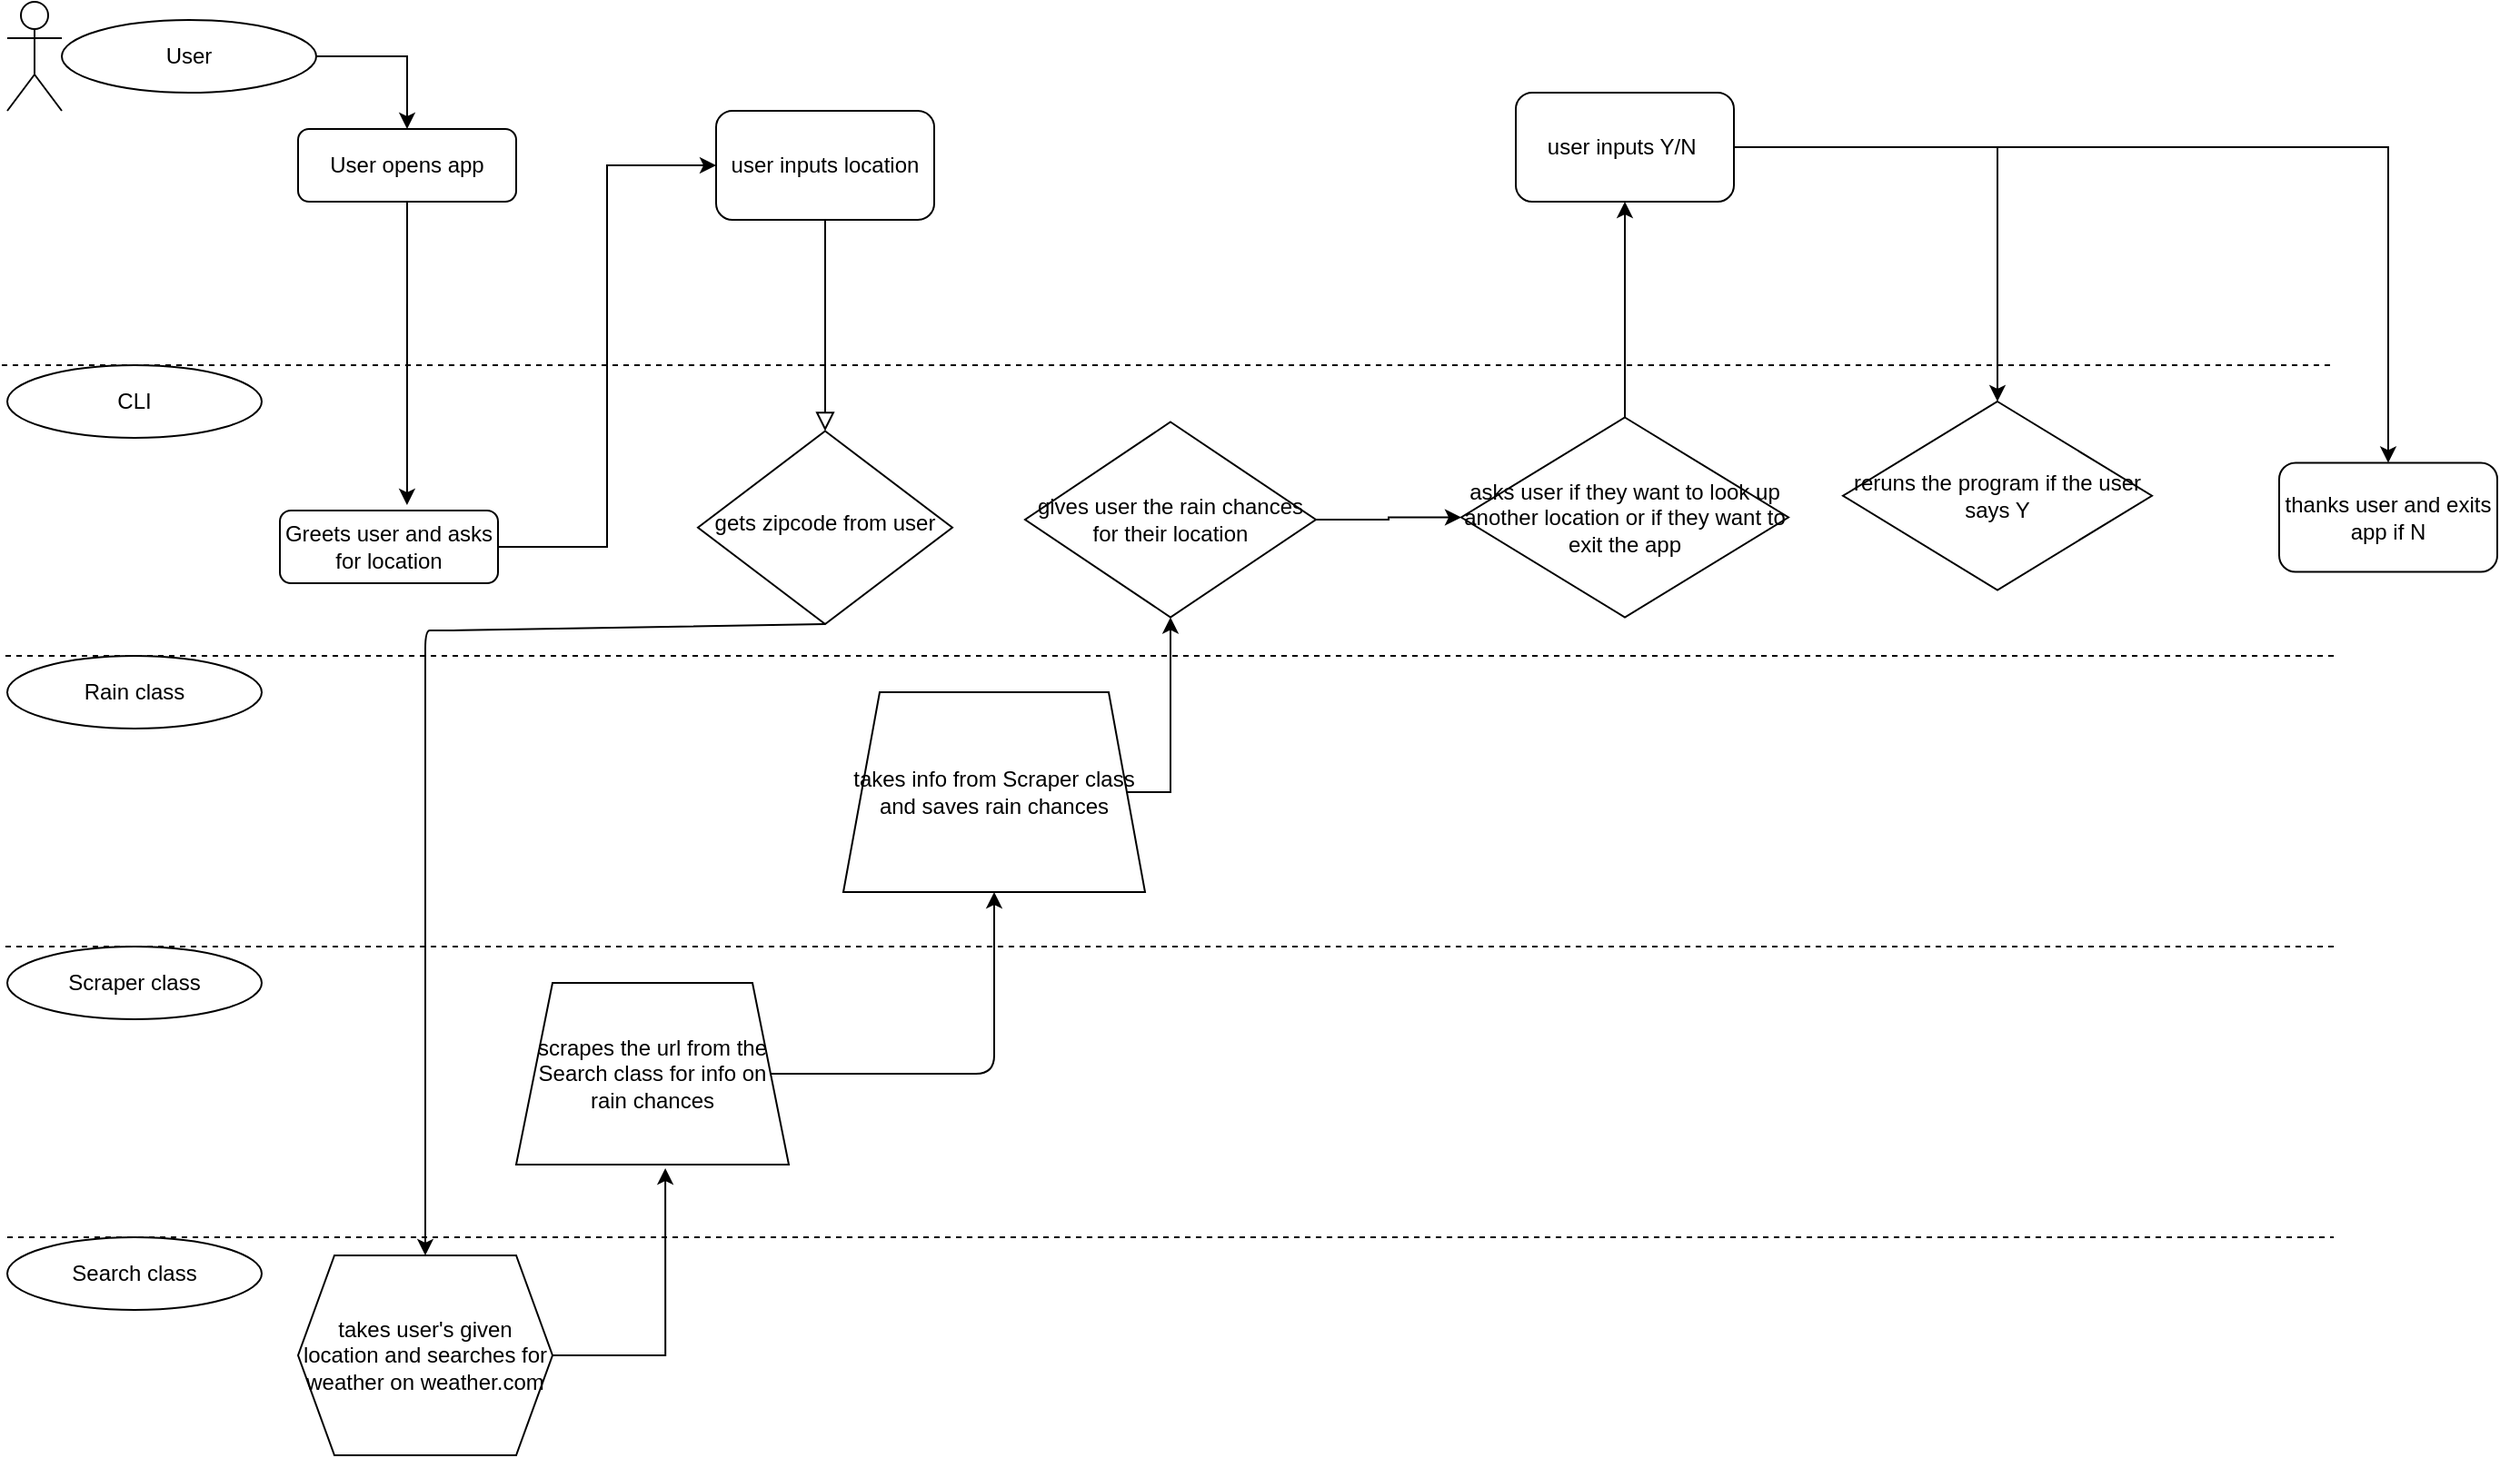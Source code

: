 <mxfile version="14.9.8" type="github">
  <diagram id="C5RBs43oDa-KdzZeNtuy" name="Page-1">
    <mxGraphModel dx="2249" dy="762" grid="1" gridSize="10" guides="1" tooltips="1" connect="1" arrows="1" fold="1" page="1" pageScale="1" pageWidth="827" pageHeight="1169" math="0" shadow="0">
      <root>
        <mxCell id="WIyWlLk6GJQsqaUBKTNV-0" />
        <mxCell id="WIyWlLk6GJQsqaUBKTNV-1" parent="WIyWlLk6GJQsqaUBKTNV-0" />
        <mxCell id="WIyWlLk6GJQsqaUBKTNV-2" value="" style="rounded=0;html=1;jettySize=auto;orthogonalLoop=1;fontSize=11;endArrow=block;endFill=0;endSize=8;strokeWidth=1;shadow=0;labelBackgroundColor=none;edgeStyle=orthogonalEdgeStyle;exitX=0.5;exitY=1;exitDx=0;exitDy=0;" parent="WIyWlLk6GJQsqaUBKTNV-1" source="kPMzsbJADHHdvd4n1n2J-37" target="WIyWlLk6GJQsqaUBKTNV-6" edge="1">
          <mxGeometry relative="1" as="geometry" />
        </mxCell>
        <mxCell id="kPMzsbJADHHdvd4n1n2J-38" style="edgeStyle=orthogonalEdgeStyle;rounded=0;orthogonalLoop=1;jettySize=auto;html=1;entryX=0;entryY=0.5;entryDx=0;entryDy=0;" parent="WIyWlLk6GJQsqaUBKTNV-1" source="WIyWlLk6GJQsqaUBKTNV-3" target="kPMzsbJADHHdvd4n1n2J-37" edge="1">
          <mxGeometry relative="1" as="geometry">
            <mxPoint x="300" y="140" as="targetPoint" />
            <Array as="points">
              <mxPoint x="330" y="300" />
              <mxPoint x="330" y="90" />
            </Array>
          </mxGeometry>
        </mxCell>
        <mxCell id="WIyWlLk6GJQsqaUBKTNV-3" value="Greets user and asks for location" style="rounded=1;whiteSpace=wrap;html=1;fontSize=12;glass=0;strokeWidth=1;shadow=0;" parent="WIyWlLk6GJQsqaUBKTNV-1" vertex="1">
          <mxGeometry x="150" y="280" width="120" height="40" as="geometry" />
        </mxCell>
        <mxCell id="WIyWlLk6GJQsqaUBKTNV-6" value="gets zipcode from user" style="rhombus;whiteSpace=wrap;html=1;shadow=0;fontFamily=Helvetica;fontSize=12;align=center;strokeWidth=1;spacing=6;spacingTop=-4;" parent="WIyWlLk6GJQsqaUBKTNV-1" vertex="1">
          <mxGeometry x="380" y="236.25" width="140" height="106.25" as="geometry" />
        </mxCell>
        <mxCell id="kPMzsbJADHHdvd4n1n2J-26" style="edgeStyle=orthogonalEdgeStyle;rounded=0;orthogonalLoop=1;jettySize=auto;html=1;exitX=0.5;exitY=1;exitDx=0;exitDy=0;entryX=0.583;entryY=-0.075;entryDx=0;entryDy=0;entryPerimeter=0;" parent="WIyWlLk6GJQsqaUBKTNV-1" source="WIyWlLk6GJQsqaUBKTNV-7" target="WIyWlLk6GJQsqaUBKTNV-3" edge="1">
          <mxGeometry relative="1" as="geometry" />
        </mxCell>
        <mxCell id="WIyWlLk6GJQsqaUBKTNV-7" value="User opens app" style="rounded=1;whiteSpace=wrap;html=1;fontSize=12;glass=0;strokeWidth=1;shadow=0;" parent="WIyWlLk6GJQsqaUBKTNV-1" vertex="1">
          <mxGeometry x="160" y="70" width="120" height="40" as="geometry" />
        </mxCell>
        <mxCell id="kPMzsbJADHHdvd4n1n2J-16" value="" style="endArrow=none;dashed=1;html=1;" parent="WIyWlLk6GJQsqaUBKTNV-1" edge="1">
          <mxGeometry width="50" height="50" relative="1" as="geometry">
            <mxPoint x="-3" y="200" as="sourcePoint" />
            <mxPoint x="1280" y="200" as="targetPoint" />
          </mxGeometry>
        </mxCell>
        <mxCell id="kPMzsbJADHHdvd4n1n2J-17" value="" style="endArrow=none;dashed=1;html=1;" parent="WIyWlLk6GJQsqaUBKTNV-1" edge="1">
          <mxGeometry width="50" height="50" relative="1" as="geometry">
            <mxPoint x="-1" y="360" as="sourcePoint" />
            <mxPoint x="1280" y="360" as="targetPoint" />
          </mxGeometry>
        </mxCell>
        <mxCell id="kPMzsbJADHHdvd4n1n2J-18" value="" style="endArrow=none;dashed=1;html=1;" parent="WIyWlLk6GJQsqaUBKTNV-1" edge="1">
          <mxGeometry width="50" height="50" relative="1" as="geometry">
            <mxPoint x="-1" y="520" as="sourcePoint" />
            <mxPoint x="1280" y="520" as="targetPoint" />
          </mxGeometry>
        </mxCell>
        <mxCell id="kPMzsbJADHHdvd4n1n2J-19" value="" style="endArrow=none;dashed=1;html=1;" parent="WIyWlLk6GJQsqaUBKTNV-1" edge="1">
          <mxGeometry width="50" height="50" relative="1" as="geometry">
            <mxPoint y="680" as="sourcePoint" />
            <mxPoint x="1280" y="680" as="targetPoint" />
          </mxGeometry>
        </mxCell>
        <mxCell id="kPMzsbJADHHdvd4n1n2J-20" value="" style="shape=umlActor;verticalLabelPosition=bottom;verticalAlign=top;html=1;outlineConnect=0;" parent="WIyWlLk6GJQsqaUBKTNV-1" vertex="1">
          <mxGeometry width="30" height="60" as="geometry" />
        </mxCell>
        <mxCell id="-P88Qa4ZMXD2wuHf7nYO-1" style="edgeStyle=orthogonalEdgeStyle;rounded=0;orthogonalLoop=1;jettySize=auto;html=1;exitX=1;exitY=0.5;exitDx=0;exitDy=0;entryX=0.5;entryY=0;entryDx=0;entryDy=0;" edge="1" parent="WIyWlLk6GJQsqaUBKTNV-1" source="kPMzsbJADHHdvd4n1n2J-21" target="WIyWlLk6GJQsqaUBKTNV-7">
          <mxGeometry relative="1" as="geometry" />
        </mxCell>
        <mxCell id="kPMzsbJADHHdvd4n1n2J-21" value="User" style="ellipse;whiteSpace=wrap;html=1;" parent="WIyWlLk6GJQsqaUBKTNV-1" vertex="1">
          <mxGeometry x="30" y="10" width="140" height="40" as="geometry" />
        </mxCell>
        <mxCell id="kPMzsbJADHHdvd4n1n2J-22" value="CLI" style="ellipse;whiteSpace=wrap;html=1;" parent="WIyWlLk6GJQsqaUBKTNV-1" vertex="1">
          <mxGeometry y="200" width="140" height="40" as="geometry" />
        </mxCell>
        <mxCell id="kPMzsbJADHHdvd4n1n2J-23" value="Rain class" style="ellipse;whiteSpace=wrap;html=1;" parent="WIyWlLk6GJQsqaUBKTNV-1" vertex="1">
          <mxGeometry y="360" width="140" height="40" as="geometry" />
        </mxCell>
        <mxCell id="kPMzsbJADHHdvd4n1n2J-24" value="Scraper class" style="ellipse;whiteSpace=wrap;html=1;" parent="WIyWlLk6GJQsqaUBKTNV-1" vertex="1">
          <mxGeometry y="520" width="140" height="40" as="geometry" />
        </mxCell>
        <mxCell id="kPMzsbJADHHdvd4n1n2J-33" style="edgeStyle=orthogonalEdgeStyle;rounded=0;orthogonalLoop=1;jettySize=auto;html=1;exitX=1;exitY=0.5;exitDx=0;exitDy=0;entryX=0.547;entryY=1.02;entryDx=0;entryDy=0;entryPerimeter=0;" parent="WIyWlLk6GJQsqaUBKTNV-1" source="kPMzsbJADHHdvd4n1n2J-27" target="kPMzsbJADHHdvd4n1n2J-31" edge="1">
          <mxGeometry relative="1" as="geometry" />
        </mxCell>
        <mxCell id="kPMzsbJADHHdvd4n1n2J-27" value="takes user&#39;s given location and searches for weather on weather.com" style="shape=hexagon;perimeter=hexagonPerimeter2;whiteSpace=wrap;html=1;fixedSize=1;" parent="WIyWlLk6GJQsqaUBKTNV-1" vertex="1">
          <mxGeometry x="160" y="690" width="140" height="110" as="geometry" />
        </mxCell>
        <mxCell id="kPMzsbJADHHdvd4n1n2J-28" value="" style="endArrow=classic;html=1;exitX=0.5;exitY=1;exitDx=0;exitDy=0;entryX=0.5;entryY=0;entryDx=0;entryDy=0;" parent="WIyWlLk6GJQsqaUBKTNV-1" source="WIyWlLk6GJQsqaUBKTNV-6" target="kPMzsbJADHHdvd4n1n2J-27" edge="1">
          <mxGeometry width="50" height="50" relative="1" as="geometry">
            <mxPoint x="390" y="410" as="sourcePoint" />
            <mxPoint x="440" y="360" as="targetPoint" />
            <Array as="points">
              <mxPoint x="240" y="346" />
              <mxPoint x="230" y="346" />
            </Array>
          </mxGeometry>
        </mxCell>
        <mxCell id="kPMzsbJADHHdvd4n1n2J-29" value="Search class" style="ellipse;whiteSpace=wrap;html=1;" parent="WIyWlLk6GJQsqaUBKTNV-1" vertex="1">
          <mxGeometry y="680" width="140" height="40" as="geometry" />
        </mxCell>
        <mxCell id="kPMzsbJADHHdvd4n1n2J-41" style="edgeStyle=orthogonalEdgeStyle;rounded=0;orthogonalLoop=1;jettySize=auto;html=1;entryX=0.5;entryY=1;entryDx=0;entryDy=0;" parent="WIyWlLk6GJQsqaUBKTNV-1" source="kPMzsbJADHHdvd4n1n2J-30" target="kPMzsbJADHHdvd4n1n2J-40" edge="1">
          <mxGeometry relative="1" as="geometry">
            <Array as="points">
              <mxPoint x="640" y="435" />
            </Array>
          </mxGeometry>
        </mxCell>
        <mxCell id="kPMzsbJADHHdvd4n1n2J-30" value="takes info from Scraper class and saves rain chances" style="shape=trapezoid;perimeter=trapezoidPerimeter;whiteSpace=wrap;html=1;fixedSize=1;" parent="WIyWlLk6GJQsqaUBKTNV-1" vertex="1">
          <mxGeometry x="460" y="380" width="166" height="110" as="geometry" />
        </mxCell>
        <mxCell id="kPMzsbJADHHdvd4n1n2J-31" value="scrapes the url from the Search class for info on rain chances" style="shape=trapezoid;perimeter=trapezoidPerimeter;whiteSpace=wrap;html=1;fixedSize=1;" parent="WIyWlLk6GJQsqaUBKTNV-1" vertex="1">
          <mxGeometry x="280" y="540" width="150" height="100" as="geometry" />
        </mxCell>
        <mxCell id="kPMzsbJADHHdvd4n1n2J-34" value="" style="endArrow=classic;html=1;exitX=1;exitY=0.5;exitDx=0;exitDy=0;entryX=0.5;entryY=1;entryDx=0;entryDy=0;" parent="WIyWlLk6GJQsqaUBKTNV-1" source="kPMzsbJADHHdvd4n1n2J-31" target="kPMzsbJADHHdvd4n1n2J-30" edge="1">
          <mxGeometry width="50" height="50" relative="1" as="geometry">
            <mxPoint x="390" y="560" as="sourcePoint" />
            <mxPoint x="550" y="590" as="targetPoint" />
            <Array as="points">
              <mxPoint x="543" y="590" />
            </Array>
          </mxGeometry>
        </mxCell>
        <mxCell id="kPMzsbJADHHdvd4n1n2J-46" style="edgeStyle=orthogonalEdgeStyle;rounded=0;orthogonalLoop=1;jettySize=auto;html=1;entryX=0.5;entryY=1;entryDx=0;entryDy=0;" parent="WIyWlLk6GJQsqaUBKTNV-1" source="kPMzsbJADHHdvd4n1n2J-36" target="kPMzsbJADHHdvd4n1n2J-42" edge="1">
          <mxGeometry relative="1" as="geometry" />
        </mxCell>
        <mxCell id="kPMzsbJADHHdvd4n1n2J-36" value="asks user if they want to look up another location or if they want to exit the app" style="rhombus;whiteSpace=wrap;html=1;" parent="WIyWlLk6GJQsqaUBKTNV-1" vertex="1">
          <mxGeometry x="800" y="228.75" width="180" height="110" as="geometry" />
        </mxCell>
        <mxCell id="kPMzsbJADHHdvd4n1n2J-37" value="user inputs location" style="rounded=1;whiteSpace=wrap;html=1;" parent="WIyWlLk6GJQsqaUBKTNV-1" vertex="1">
          <mxGeometry x="390" y="60" width="120" height="60" as="geometry" />
        </mxCell>
        <mxCell id="kPMzsbJADHHdvd4n1n2J-45" style="edgeStyle=orthogonalEdgeStyle;rounded=0;orthogonalLoop=1;jettySize=auto;html=1;entryX=0;entryY=0.5;entryDx=0;entryDy=0;" parent="WIyWlLk6GJQsqaUBKTNV-1" source="kPMzsbJADHHdvd4n1n2J-40" target="kPMzsbJADHHdvd4n1n2J-36" edge="1">
          <mxGeometry relative="1" as="geometry" />
        </mxCell>
        <mxCell id="kPMzsbJADHHdvd4n1n2J-40" value="gives user the rain chances for their location" style="rhombus;whiteSpace=wrap;html=1;" parent="WIyWlLk6GJQsqaUBKTNV-1" vertex="1">
          <mxGeometry x="560" y="231.25" width="160" height="107.5" as="geometry" />
        </mxCell>
        <mxCell id="kPMzsbJADHHdvd4n1n2J-49" style="edgeStyle=orthogonalEdgeStyle;rounded=0;orthogonalLoop=1;jettySize=auto;html=1;entryX=0.5;entryY=0;entryDx=0;entryDy=0;" parent="WIyWlLk6GJQsqaUBKTNV-1" source="kPMzsbJADHHdvd4n1n2J-42" target="kPMzsbJADHHdvd4n1n2J-47" edge="1">
          <mxGeometry relative="1" as="geometry" />
        </mxCell>
        <mxCell id="kPMzsbJADHHdvd4n1n2J-50" style="edgeStyle=orthogonalEdgeStyle;rounded=0;orthogonalLoop=1;jettySize=auto;html=1;" parent="WIyWlLk6GJQsqaUBKTNV-1" source="kPMzsbJADHHdvd4n1n2J-42" target="kPMzsbJADHHdvd4n1n2J-48" edge="1">
          <mxGeometry relative="1" as="geometry" />
        </mxCell>
        <mxCell id="kPMzsbJADHHdvd4n1n2J-42" value="user inputs Y/N&amp;nbsp;" style="rounded=1;whiteSpace=wrap;html=1;" parent="WIyWlLk6GJQsqaUBKTNV-1" vertex="1">
          <mxGeometry x="830" y="50" width="120" height="60" as="geometry" />
        </mxCell>
        <mxCell id="kPMzsbJADHHdvd4n1n2J-47" value="reruns the program if the user says Y" style="rhombus;whiteSpace=wrap;html=1;" parent="WIyWlLk6GJQsqaUBKTNV-1" vertex="1">
          <mxGeometry x="1010" y="220" width="170" height="103.75" as="geometry" />
        </mxCell>
        <mxCell id="kPMzsbJADHHdvd4n1n2J-48" value="thanks user and exits app if N" style="rounded=1;whiteSpace=wrap;html=1;" parent="WIyWlLk6GJQsqaUBKTNV-1" vertex="1">
          <mxGeometry x="1250" y="253.75" width="120" height="60" as="geometry" />
        </mxCell>
      </root>
    </mxGraphModel>
  </diagram>
</mxfile>
